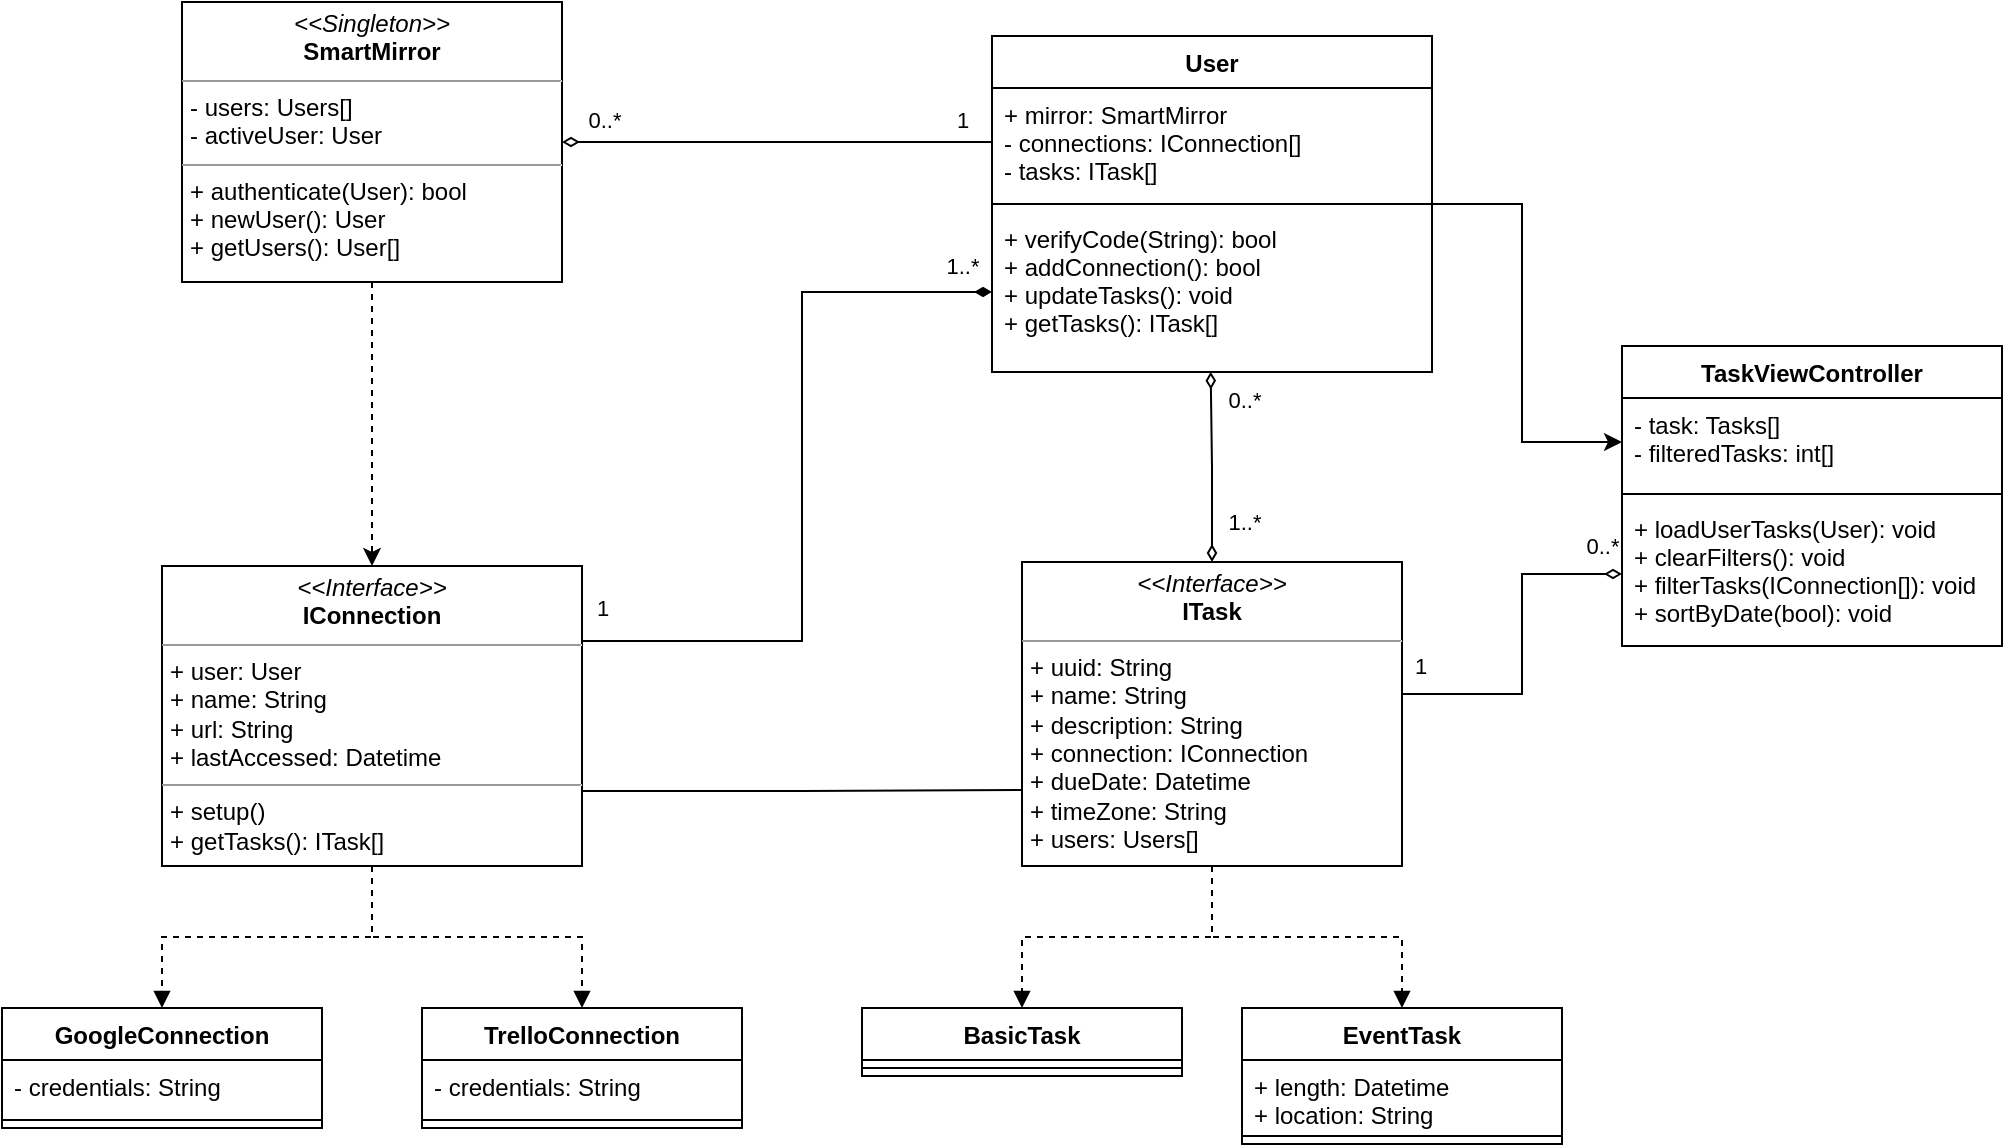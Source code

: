 <mxfile version="15.8.4" type="device" pages="2"><diagram name="objects" id="c4acf3e9-155e-7222-9cf6-157b1a14988f"><mxGraphModel dx="870" dy="697" grid="1" gridSize="10" guides="1" tooltips="1" connect="1" arrows="1" fold="1" page="1" pageScale="1" pageWidth="1100" pageHeight="850" background="none" math="0" shadow="0"><root><mxCell id="0"/><mxCell id="1" parent="0"/><mxCell id="479FMBqaORpaTtingYBn-34" style="edgeStyle=orthogonalEdgeStyle;rounded=0;orthogonalLoop=1;jettySize=auto;html=1;entryX=0.497;entryY=0.998;entryDx=0;entryDy=0;entryPerimeter=0;endArrow=diamondThin;endFill=0;startArrow=diamondThin;startFill=0;" edge="1" parent="1" source="qAG87HGqs31yL2ftmN4N-1" target="qAG87HGqs31yL2ftmN4N-6"><mxGeometry relative="1" as="geometry"/></mxCell><mxCell id="479FMBqaORpaTtingYBn-35" value="1..*" style="edgeLabel;html=1;align=center;verticalAlign=middle;resizable=0;points=[];" vertex="1" connectable="0" parent="479FMBqaORpaTtingYBn-34"><mxGeometry x="-0.153" y="-3" relative="1" as="geometry"><mxPoint x="13" y="20" as="offset"/></mxGeometry></mxCell><mxCell id="479FMBqaORpaTtingYBn-36" value="0..*" style="edgeLabel;html=1;align=center;verticalAlign=middle;resizable=0;points=[];" vertex="1" connectable="0" parent="479FMBqaORpaTtingYBn-34"><mxGeometry x="0.704" relative="1" as="geometry"><mxPoint x="16" as="offset"/></mxGeometry></mxCell><mxCell id="479FMBqaORpaTtingYBn-45" style="edgeStyle=orthogonalEdgeStyle;rounded=0;orthogonalLoop=1;jettySize=auto;html=1;startArrow=none;startFill=0;endArrow=diamondThin;endFill=0;entryX=0;entryY=0.5;entryDx=0;entryDy=0;" edge="1" parent="1" source="qAG87HGqs31yL2ftmN4N-1" target="qAG87HGqs31yL2ftmN4N-17"><mxGeometry relative="1" as="geometry"><Array as="points"><mxPoint x="810" y="477"/><mxPoint x="810" y="417"/></Array></mxGeometry></mxCell><mxCell id="479FMBqaORpaTtingYBn-47" value="1" style="edgeLabel;html=1;align=center;verticalAlign=middle;resizable=0;points=[];" vertex="1" connectable="0" parent="479FMBqaORpaTtingYBn-45"><mxGeometry x="-0.809" y="-1" relative="1" as="geometry"><mxPoint x="-7" y="-15" as="offset"/></mxGeometry></mxCell><mxCell id="479FMBqaORpaTtingYBn-48" value="0..*" style="edgeLabel;html=1;align=center;verticalAlign=middle;resizable=0;points=[];" vertex="1" connectable="0" parent="479FMBqaORpaTtingYBn-45"><mxGeometry x="-0.484" relative="1" as="geometry"><mxPoint x="56" y="-74" as="offset"/></mxGeometry></mxCell><mxCell id="479FMBqaORpaTtingYBn-49" style="edgeStyle=orthogonalEdgeStyle;rounded=0;orthogonalLoop=1;jettySize=auto;html=1;startArrow=none;startFill=0;endArrow=block;endFill=1;dashed=1;" edge="1" parent="1" source="qAG87HGqs31yL2ftmN4N-1" target="479FMBqaORpaTtingYBn-7"><mxGeometry relative="1" as="geometry"/></mxCell><mxCell id="479FMBqaORpaTtingYBn-50" style="edgeStyle=orthogonalEdgeStyle;rounded=0;orthogonalLoop=1;jettySize=auto;html=1;dashed=1;startArrow=none;startFill=0;endArrow=block;endFill=1;" edge="1" parent="1" source="qAG87HGqs31yL2ftmN4N-1" target="479FMBqaORpaTtingYBn-2"><mxGeometry relative="1" as="geometry"/></mxCell><mxCell id="qAG87HGqs31yL2ftmN4N-1" value="&lt;p style=&quot;margin: 0px ; margin-top: 4px ; text-align: center&quot;&gt;&lt;i&gt;&amp;lt;&amp;lt;Interface&amp;gt;&amp;gt;&lt;/i&gt;&lt;br&gt;&lt;b&gt;ITask&lt;/b&gt;&lt;/p&gt;&lt;hr size=&quot;1&quot;&gt;&lt;p style=&quot;margin: 0px ; margin-left: 4px&quot;&gt;+ uuid: String&lt;br&gt;+ name: String&lt;/p&gt;&lt;p style=&quot;margin: 0px ; margin-left: 4px&quot;&gt;+ description: String&lt;/p&gt;&lt;p style=&quot;margin: 0px ; margin-left: 4px&quot;&gt;+ connection: IConnection&lt;/p&gt;&lt;p style=&quot;margin: 0px ; margin-left: 4px&quot;&gt;+ dueDate: Datetime&lt;/p&gt;&lt;p style=&quot;margin: 0px ; margin-left: 4px&quot;&gt;+ timeZone: String&lt;/p&gt;&lt;p style=&quot;margin: 0px ; margin-left: 4px&quot;&gt;+ users: Users[]&lt;/p&gt;&lt;hr size=&quot;1&quot;&gt;&lt;p style=&quot;margin: 0px ; margin-left: 4px&quot;&gt;&lt;br&gt;&lt;/p&gt;" style="verticalAlign=top;align=left;overflow=fill;fontSize=12;fontFamily=Helvetica;html=1;" parent="1" vertex="1"><mxGeometry x="560" y="411" width="190" height="152" as="geometry"/></mxCell><mxCell id="qAG87HGqs31yL2ftmN4N-46" style="edgeStyle=orthogonalEdgeStyle;rounded=0;orthogonalLoop=1;jettySize=auto;html=1;entryX=0;entryY=0.75;entryDx=0;entryDy=0;endArrow=none;endFill=0;exitX=1;exitY=0.75;exitDx=0;exitDy=0;" parent="1" source="qAG87HGqs31yL2ftmN4N-2" target="qAG87HGqs31yL2ftmN4N-1" edge="1"><mxGeometry relative="1" as="geometry"/></mxCell><mxCell id="479FMBqaORpaTtingYBn-51" style="edgeStyle=orthogonalEdgeStyle;rounded=0;orthogonalLoop=1;jettySize=auto;html=1;dashed=1;startArrow=none;startFill=0;endArrow=block;endFill=1;" edge="1" parent="1" source="qAG87HGqs31yL2ftmN4N-2" target="qAG87HGqs31yL2ftmN4N-41"><mxGeometry relative="1" as="geometry"/></mxCell><mxCell id="479FMBqaORpaTtingYBn-52" style="edgeStyle=orthogonalEdgeStyle;rounded=0;orthogonalLoop=1;jettySize=auto;html=1;entryX=0.5;entryY=0;entryDx=0;entryDy=0;dashed=1;startArrow=none;startFill=0;endArrow=block;endFill=1;" edge="1" parent="1" source="qAG87HGqs31yL2ftmN4N-2" target="qAG87HGqs31yL2ftmN4N-37"><mxGeometry relative="1" as="geometry"/></mxCell><mxCell id="479FMBqaORpaTtingYBn-54" style="edgeStyle=orthogonalEdgeStyle;rounded=0;orthogonalLoop=1;jettySize=auto;html=1;startArrow=none;startFill=0;endArrow=diamondThin;endFill=1;entryX=0;entryY=0.5;entryDx=0;entryDy=0;exitX=1;exitY=0.25;exitDx=0;exitDy=0;" edge="1" parent="1" source="qAG87HGqs31yL2ftmN4N-2" target="qAG87HGqs31yL2ftmN4N-6"><mxGeometry relative="1" as="geometry"><Array as="points"><mxPoint x="450" y="450"/><mxPoint x="450" y="276"/></Array></mxGeometry></mxCell><mxCell id="479FMBqaORpaTtingYBn-55" value="1" style="edgeLabel;html=1;align=center;verticalAlign=middle;resizable=0;points=[];" vertex="1" connectable="0" parent="479FMBqaORpaTtingYBn-54"><mxGeometry x="-0.855" y="-1" relative="1" as="geometry"><mxPoint x="-18" y="-18" as="offset"/></mxGeometry></mxCell><mxCell id="479FMBqaORpaTtingYBn-56" value="1..*" style="edgeLabel;html=1;align=center;verticalAlign=middle;resizable=0;points=[];" vertex="1" connectable="0" parent="479FMBqaORpaTtingYBn-54"><mxGeometry x="0.821" y="3" relative="1" as="geometry"><mxPoint x="19" y="-10" as="offset"/></mxGeometry></mxCell><mxCell id="qAG87HGqs31yL2ftmN4N-2" value="&lt;p style=&quot;margin: 0px ; margin-top: 4px ; text-align: center&quot;&gt;&lt;i&gt;&amp;lt;&amp;lt;Interface&amp;gt;&amp;gt;&lt;/i&gt;&lt;br&gt;&lt;b&gt;IConnection&lt;/b&gt;&lt;/p&gt;&lt;hr size=&quot;1&quot;&gt;&lt;p style=&quot;margin: 0px ; margin-left: 4px&quot;&gt;+ user: User&lt;/p&gt;&lt;p style=&quot;margin: 0px ; margin-left: 4px&quot;&gt;+ name: String&lt;/p&gt;&lt;p style=&quot;margin: 0px ; margin-left: 4px&quot;&gt;+ url: String&lt;br&gt;+ lastAccessed: Datetime&lt;/p&gt;&lt;hr size=&quot;1&quot;&gt;&lt;p style=&quot;margin: 0px ; margin-left: 4px&quot;&gt;+ setup()&lt;/p&gt;&lt;p style=&quot;margin: 0px ; margin-left: 4px&quot;&gt;+ getTasks(): ITask[]&amp;nbsp;&lt;br&gt;&lt;/p&gt;" style="verticalAlign=top;align=left;overflow=fill;fontSize=12;fontFamily=Helvetica;html=1;" parent="1" vertex="1"><mxGeometry x="130" y="413" width="210" height="150" as="geometry"/></mxCell><mxCell id="479FMBqaORpaTtingYBn-46" style="edgeStyle=orthogonalEdgeStyle;rounded=0;orthogonalLoop=1;jettySize=auto;html=1;startArrow=none;startFill=0;endArrow=classic;endFill=1;entryX=0;entryY=0.5;entryDx=0;entryDy=0;" edge="1" parent="1" source="qAG87HGqs31yL2ftmN4N-3" target="qAG87HGqs31yL2ftmN4N-15"><mxGeometry relative="1" as="geometry"><Array as="points"><mxPoint x="810" y="232"/><mxPoint x="810" y="351"/></Array></mxGeometry></mxCell><mxCell id="qAG87HGqs31yL2ftmN4N-3" value="User" style="swimlane;fontStyle=1;align=center;verticalAlign=top;childLayout=stackLayout;horizontal=1;startSize=26;horizontalStack=0;resizeParent=1;resizeParentMax=0;resizeLast=0;collapsible=1;marginBottom=0;" parent="1" vertex="1"><mxGeometry x="545" y="148" width="220" height="168" as="geometry"/></mxCell><mxCell id="qAG87HGqs31yL2ftmN4N-4" value="+ mirror: SmartMirror&#10;- connections: IConnection[]&#10;- tasks: ITask[]&#10;" style="text;strokeColor=none;fillColor=none;align=left;verticalAlign=top;spacingLeft=4;spacingRight=4;overflow=hidden;rotatable=0;points=[[0,0.5],[1,0.5]];portConstraint=eastwest;" parent="qAG87HGqs31yL2ftmN4N-3" vertex="1"><mxGeometry y="26" width="220" height="54" as="geometry"/></mxCell><mxCell id="qAG87HGqs31yL2ftmN4N-5" value="" style="line;strokeWidth=1;fillColor=none;align=left;verticalAlign=middle;spacingTop=-1;spacingLeft=3;spacingRight=3;rotatable=0;labelPosition=right;points=[];portConstraint=eastwest;" parent="qAG87HGqs31yL2ftmN4N-3" vertex="1"><mxGeometry y="80" width="220" height="8" as="geometry"/></mxCell><mxCell id="qAG87HGqs31yL2ftmN4N-6" value="+ verifyCode(String): bool&#10;+ addConnection(): bool&#10;+ updateTasks(): void&#10;+ getTasks(): ITask[]" style="text;strokeColor=none;fillColor=none;align=left;verticalAlign=top;spacingLeft=4;spacingRight=4;overflow=hidden;rotatable=0;points=[[0,0.5],[1,0.5]];portConstraint=eastwest;" parent="qAG87HGqs31yL2ftmN4N-3" vertex="1"><mxGeometry y="88" width="220" height="80" as="geometry"/></mxCell><mxCell id="qAG87HGqs31yL2ftmN4N-14" value="TaskViewController" style="swimlane;fontStyle=1;align=center;verticalAlign=top;childLayout=stackLayout;horizontal=1;startSize=26;horizontalStack=0;resizeParent=1;resizeParentMax=0;resizeLast=0;collapsible=1;marginBottom=0;fillColor=#FFFFFF;" parent="1" vertex="1"><mxGeometry x="860" y="303" width="190" height="150" as="geometry"/></mxCell><mxCell id="qAG87HGqs31yL2ftmN4N-15" value="- task: Tasks[]&#10;- filteredTasks: int[]" style="text;strokeColor=none;fillColor=none;align=left;verticalAlign=top;spacingLeft=4;spacingRight=4;overflow=hidden;rotatable=0;points=[[0,0.5],[1,0.5]];portConstraint=eastwest;" parent="qAG87HGqs31yL2ftmN4N-14" vertex="1"><mxGeometry y="26" width="190" height="44" as="geometry"/></mxCell><mxCell id="qAG87HGqs31yL2ftmN4N-16" value="" style="line;strokeWidth=1;fillColor=none;align=left;verticalAlign=middle;spacingTop=-1;spacingLeft=3;spacingRight=3;rotatable=0;labelPosition=right;points=[];portConstraint=eastwest;" parent="qAG87HGqs31yL2ftmN4N-14" vertex="1"><mxGeometry y="70" width="190" height="8" as="geometry"/></mxCell><mxCell id="qAG87HGqs31yL2ftmN4N-17" value="+ loadUserTasks(User): void&#10;+ clearFilters(): void&#10;+ filterTasks(IConnection[]): void&#10;+ sortByDate(bool): void" style="text;strokeColor=none;fillColor=none;align=left;verticalAlign=top;spacingLeft=4;spacingRight=4;overflow=hidden;rotatable=0;points=[[0,0.5],[1,0.5]];portConstraint=eastwest;" parent="qAG87HGqs31yL2ftmN4N-14" vertex="1"><mxGeometry y="78" width="190" height="72" as="geometry"/></mxCell><mxCell id="479FMBqaORpaTtingYBn-38" style="edgeStyle=orthogonalEdgeStyle;rounded=0;orthogonalLoop=1;jettySize=auto;html=1;entryX=0.5;entryY=0;entryDx=0;entryDy=0;startArrow=none;startFill=0;endArrow=classic;endFill=1;dashed=1;" edge="1" parent="1" source="qAG87HGqs31yL2ftmN4N-36" target="qAG87HGqs31yL2ftmN4N-2"><mxGeometry relative="1" as="geometry"/></mxCell><mxCell id="479FMBqaORpaTtingYBn-39" style="edgeStyle=orthogonalEdgeStyle;rounded=0;orthogonalLoop=1;jettySize=auto;html=1;startArrow=diamondThin;startFill=0;endArrow=none;endFill=0;entryX=0;entryY=0.5;entryDx=0;entryDy=0;" edge="1" parent="1" source="qAG87HGqs31yL2ftmN4N-36" target="qAG87HGqs31yL2ftmN4N-4"><mxGeometry relative="1" as="geometry"/></mxCell><mxCell id="1q-h-zlkk-S5l-0VsDEK-1" value="0..*" style="edgeLabel;html=1;align=center;verticalAlign=middle;resizable=0;points=[];" vertex="1" connectable="0" parent="479FMBqaORpaTtingYBn-39"><mxGeometry x="-0.279" relative="1" as="geometry"><mxPoint x="-57" y="-11" as="offset"/></mxGeometry></mxCell><mxCell id="1q-h-zlkk-S5l-0VsDEK-2" value="1" style="edgeLabel;html=1;align=center;verticalAlign=middle;resizable=0;points=[];" vertex="1" connectable="0" parent="479FMBqaORpaTtingYBn-39"><mxGeometry x="0.688" y="-2" relative="1" as="geometry"><mxPoint x="18" y="-13" as="offset"/></mxGeometry></mxCell><mxCell id="qAG87HGqs31yL2ftmN4N-36" value="&lt;p style=&quot;margin: 0px ; margin-top: 4px ; text-align: center&quot;&gt;&lt;i&gt;&amp;lt;&amp;lt;Singleton&amp;gt;&amp;gt;&lt;/i&gt;&lt;br&gt;&lt;b&gt;SmartMirror&lt;/b&gt;&lt;/p&gt;&lt;hr size=&quot;1&quot;&gt;&lt;p style=&quot;margin: 0px ; margin-left: 4px&quot;&gt;- users: Users[]&lt;br&gt;&lt;/p&gt;&lt;p style=&quot;margin: 0px ; margin-left: 4px&quot;&gt;- activeUser: User&lt;/p&gt;&lt;hr size=&quot;1&quot;&gt;&lt;p style=&quot;margin: 0px ; margin-left: 4px&quot;&gt;+ authenticate(User): bool&lt;/p&gt;&lt;p style=&quot;margin: 0px ; margin-left: 4px&quot;&gt;+ newUser(): User&lt;/p&gt;&lt;p style=&quot;margin: 0px ; margin-left: 4px&quot;&gt;+ getUsers(): User[]&lt;/p&gt;" style="verticalAlign=top;align=left;overflow=fill;fontSize=12;fontFamily=Helvetica;html=1;fillColor=#FFFFFF;" parent="1" vertex="1"><mxGeometry x="140" y="131" width="190" height="140" as="geometry"/></mxCell><mxCell id="qAG87HGqs31yL2ftmN4N-37" value="TrelloConnection" style="swimlane;fontStyle=1;align=center;verticalAlign=top;childLayout=stackLayout;horizontal=1;startSize=26;horizontalStack=0;resizeParent=1;resizeParentMax=0;resizeLast=0;collapsible=1;marginBottom=0;fillColor=#FFFFFF;" parent="1" vertex="1"><mxGeometry x="260" y="634" width="160" height="60" as="geometry"/></mxCell><mxCell id="qAG87HGqs31yL2ftmN4N-38" value="- credentials: String" style="text;strokeColor=none;fillColor=none;align=left;verticalAlign=top;spacingLeft=4;spacingRight=4;overflow=hidden;rotatable=0;points=[[0,0.5],[1,0.5]];portConstraint=eastwest;" parent="qAG87HGqs31yL2ftmN4N-37" vertex="1"><mxGeometry y="26" width="160" height="26" as="geometry"/></mxCell><mxCell id="qAG87HGqs31yL2ftmN4N-39" value="" style="line;strokeWidth=1;fillColor=none;align=left;verticalAlign=middle;spacingTop=-1;spacingLeft=3;spacingRight=3;rotatable=0;labelPosition=right;points=[];portConstraint=eastwest;" parent="qAG87HGqs31yL2ftmN4N-37" vertex="1"><mxGeometry y="52" width="160" height="8" as="geometry"/></mxCell><mxCell id="qAG87HGqs31yL2ftmN4N-41" value="GoogleConnection" style="swimlane;fontStyle=1;align=center;verticalAlign=top;childLayout=stackLayout;horizontal=1;startSize=26;horizontalStack=0;resizeParent=1;resizeParentMax=0;resizeLast=0;collapsible=1;marginBottom=0;fillColor=#FFFFFF;" parent="1" vertex="1"><mxGeometry x="50" y="634" width="160" height="60" as="geometry"/></mxCell><mxCell id="qAG87HGqs31yL2ftmN4N-42" value="- credentials: String" style="text;strokeColor=none;fillColor=none;align=left;verticalAlign=top;spacingLeft=4;spacingRight=4;overflow=hidden;rotatable=0;points=[[0,0.5],[1,0.5]];portConstraint=eastwest;" parent="qAG87HGqs31yL2ftmN4N-41" vertex="1"><mxGeometry y="26" width="160" height="26" as="geometry"/></mxCell><mxCell id="qAG87HGqs31yL2ftmN4N-43" value="" style="line;strokeWidth=1;fillColor=none;align=left;verticalAlign=middle;spacingTop=-1;spacingLeft=3;spacingRight=3;rotatable=0;labelPosition=right;points=[];portConstraint=eastwest;" parent="qAG87HGqs31yL2ftmN4N-41" vertex="1"><mxGeometry y="52" width="160" height="8" as="geometry"/></mxCell><mxCell id="479FMBqaORpaTtingYBn-2" value="EventTask" style="swimlane;fontStyle=1;align=center;verticalAlign=top;childLayout=stackLayout;horizontal=1;startSize=26;horizontalStack=0;resizeParent=1;resizeParentMax=0;resizeLast=0;collapsible=1;marginBottom=0;" vertex="1" parent="1"><mxGeometry x="670" y="634" width="160" height="68" as="geometry"/></mxCell><mxCell id="479FMBqaORpaTtingYBn-3" value="+ length: Datetime&#10;+ location: String" style="text;strokeColor=none;fillColor=none;align=left;verticalAlign=top;spacingLeft=4;spacingRight=4;overflow=hidden;rotatable=0;points=[[0,0.5],[1,0.5]];portConstraint=eastwest;" vertex="1" parent="479FMBqaORpaTtingYBn-2"><mxGeometry y="26" width="160" height="34" as="geometry"/></mxCell><mxCell id="479FMBqaORpaTtingYBn-4" value="" style="line;strokeWidth=1;fillColor=none;align=left;verticalAlign=middle;spacingTop=-1;spacingLeft=3;spacingRight=3;rotatable=0;labelPosition=right;points=[];portConstraint=eastwest;" vertex="1" parent="479FMBqaORpaTtingYBn-2"><mxGeometry y="60" width="160" height="8" as="geometry"/></mxCell><mxCell id="479FMBqaORpaTtingYBn-7" value="BasicTask" style="swimlane;fontStyle=1;align=center;verticalAlign=top;childLayout=stackLayout;horizontal=1;startSize=26;horizontalStack=0;resizeParent=1;resizeParentMax=0;resizeLast=0;collapsible=1;marginBottom=0;" vertex="1" parent="1"><mxGeometry x="480" y="634" width="160" height="34" as="geometry"/></mxCell><mxCell id="479FMBqaORpaTtingYBn-9" value="" style="line;strokeWidth=1;fillColor=none;align=left;verticalAlign=middle;spacingTop=-1;spacingLeft=3;spacingRight=3;rotatable=0;labelPosition=right;points=[];portConstraint=eastwest;" vertex="1" parent="479FMBqaORpaTtingYBn-7"><mxGeometry y="26" width="160" height="8" as="geometry"/></mxCell></root></mxGraphModel></diagram><diagram id="hicM_VRNkgBod7-8KeGH" name="ValidateUser"><mxGraphModel dx="497" dy="398" grid="1" gridSize="10" guides="1" tooltips="1" connect="1" arrows="1" fold="1" page="1" pageScale="1" pageWidth="1100" pageHeight="850" math="0" shadow="0"><root><mxCell id="VE0CXo0zXC8THu6webNj-0"/><mxCell id="VE0CXo0zXC8THu6webNj-1" parent="VE0CXo0zXC8THu6webNj-0"/><mxCell id="Cuh77TP77Z4yjUwXI4Io-0" value="" style="shape=umlLifeline;participant=umlActor;perimeter=lifelinePerimeter;whiteSpace=wrap;html=1;container=1;collapsible=0;recursiveResize=0;verticalAlign=top;spacingTop=36;outlineConnect=0;" vertex="1" parent="VE0CXo0zXC8THu6webNj-1"><mxGeometry x="70" y="30" width="20" height="300" as="geometry"/></mxCell><mxCell id="0GEr8mqfMvq5lsfHQbk6-0" value="" style="html=1;points=[];perimeter=orthogonalPerimeter;" vertex="1" parent="Cuh77TP77Z4yjUwXI4Io-0"><mxGeometry x="5" y="40" width="10" height="100" as="geometry"/></mxCell><mxCell id="Cuh77TP77Z4yjUwXI4Io-1" value=":SmartMirror" style="shape=umlLifeline;perimeter=lifelinePerimeter;whiteSpace=wrap;html=1;container=1;collapsible=0;recursiveResize=0;outlineConnect=0;" vertex="1" parent="VE0CXo0zXC8THu6webNj-1"><mxGeometry x="150" y="30" width="100" height="300" as="geometry"/></mxCell><mxCell id="0GEr8mqfMvq5lsfHQbk6-1" value="" style="html=1;points=[];perimeter=orthogonalPerimeter;" vertex="1" parent="Cuh77TP77Z4yjUwXI4Io-1"><mxGeometry x="45" y="129" width="10" height="40" as="geometry"/></mxCell><mxCell id="Y7lmeKDWRJdyH8Y8hmgA-0" value="" style="html=1;points=[];perimeter=orthogonalPerimeter;" vertex="1" parent="Cuh77TP77Z4yjUwXI4Io-1"><mxGeometry x="45" y="59" width="10" height="40" as="geometry"/></mxCell><mxCell id="hUw5KnaCHuZjkB6DWMlz-0" value=":User" style="shape=umlLifeline;perimeter=lifelinePerimeter;whiteSpace=wrap;html=1;container=1;collapsible=0;recursiveResize=0;outlineConnect=0;" vertex="1" parent="VE0CXo0zXC8THu6webNj-1"><mxGeometry x="310" y="30" width="100" height="300" as="geometry"/></mxCell><mxCell id="PkJLVLfTf_6x_08dS5nS-3" value="" style="html=1;points=[];perimeter=orthogonalPerimeter;" vertex="1" parent="hUw5KnaCHuZjkB6DWMlz-0"><mxGeometry x="45" y="160" width="10" height="40" as="geometry"/></mxCell><mxCell id="0GEr8mqfMvq5lsfHQbk6-2" style="edgeStyle=orthogonalEdgeStyle;rounded=0;orthogonalLoop=1;jettySize=auto;html=1;entryX=0.057;entryY=0.086;entryDx=0;entryDy=0;entryPerimeter=0;startArrow=none;startFill=0;endArrow=classic;endFill=1;exitX=0.971;exitY=0.329;exitDx=0;exitDy=0;exitPerimeter=0;" edge="1" parent="VE0CXo0zXC8THu6webNj-1" target="0GEr8mqfMvq5lsfHQbk6-1"><mxGeometry relative="1" as="geometry"><mxPoint x="84.71" y="161.9" as="sourcePoint"/></mxGeometry></mxCell><mxCell id="0GEr8mqfMvq5lsfHQbk6-3" value="authenticate(User)" style="edgeLabel;html=1;align=center;verticalAlign=middle;resizable=0;points=[];" vertex="1" connectable="0" parent="0GEr8mqfMvq5lsfHQbk6-2"><mxGeometry x="-0.205" y="-1" relative="1" as="geometry"><mxPoint x="11" y="-14" as="offset"/></mxGeometry></mxCell><mxCell id="Y7lmeKDWRJdyH8Y8hmgA-2" style="edgeStyle=orthogonalEdgeStyle;rounded=0;orthogonalLoop=1;jettySize=auto;html=1;startArrow=none;startFill=0;endArrow=classic;endFill=1;dashed=1;" edge="1" parent="VE0CXo0zXC8THu6webNj-1" source="Y7lmeKDWRJdyH8Y8hmgA-0"><mxGeometry relative="1" as="geometry"><mxPoint x="85" y="119" as="targetPoint"/><Array as="points"><mxPoint x="170" y="119"/><mxPoint x="170" y="119"/></Array></mxGeometry></mxCell><mxCell id="PkJLVLfTf_6x_08dS5nS-2" value="User[]" style="edgeLabel;html=1;align=center;verticalAlign=middle;resizable=0;points=[];" vertex="1" connectable="0" parent="Y7lmeKDWRJdyH8Y8hmgA-2"><mxGeometry x="0.293" y="-1" relative="1" as="geometry"><mxPoint x="16" y="-9" as="offset"/></mxGeometry></mxCell><mxCell id="PkJLVLfTf_6x_08dS5nS-0" style="edgeStyle=orthogonalEdgeStyle;rounded=0;orthogonalLoop=1;jettySize=auto;html=1;entryX=1.143;entryY=0.24;entryDx=0;entryDy=0;entryPerimeter=0;startArrow=classic;startFill=1;endArrow=none;endFill=0;exitX=0;exitY=0.125;exitDx=0;exitDy=0;exitPerimeter=0;" edge="1" parent="VE0CXo0zXC8THu6webNj-1" source="Y7lmeKDWRJdyH8Y8hmgA-0" target="0GEr8mqfMvq5lsfHQbk6-0"><mxGeometry relative="1" as="geometry"/></mxCell><mxCell id="PkJLVLfTf_6x_08dS5nS-1" value="getUsers()" style="edgeLabel;html=1;align=center;verticalAlign=middle;resizable=0;points=[];" vertex="1" connectable="0" parent="PkJLVLfTf_6x_08dS5nS-0"><mxGeometry x="-0.279" y="4" relative="1" as="geometry"><mxPoint x="-16" y="-18" as="offset"/></mxGeometry></mxCell><mxCell id="PkJLVLfTf_6x_08dS5nS-4" style="edgeStyle=orthogonalEdgeStyle;rounded=0;orthogonalLoop=1;jettySize=auto;html=1;entryX=0.029;entryY=0.107;entryDx=0;entryDy=0;entryPerimeter=0;startArrow=none;startFill=0;endArrow=classic;endFill=1;exitX=0.943;exitY=0.889;exitDx=0;exitDy=0;exitPerimeter=0;" edge="1" parent="VE0CXo0zXC8THu6webNj-1" source="0GEr8mqfMvq5lsfHQbk6-1" target="PkJLVLfTf_6x_08dS5nS-3"><mxGeometry relative="1" as="geometry"/></mxCell></root></mxGraphModel></diagram></mxfile>